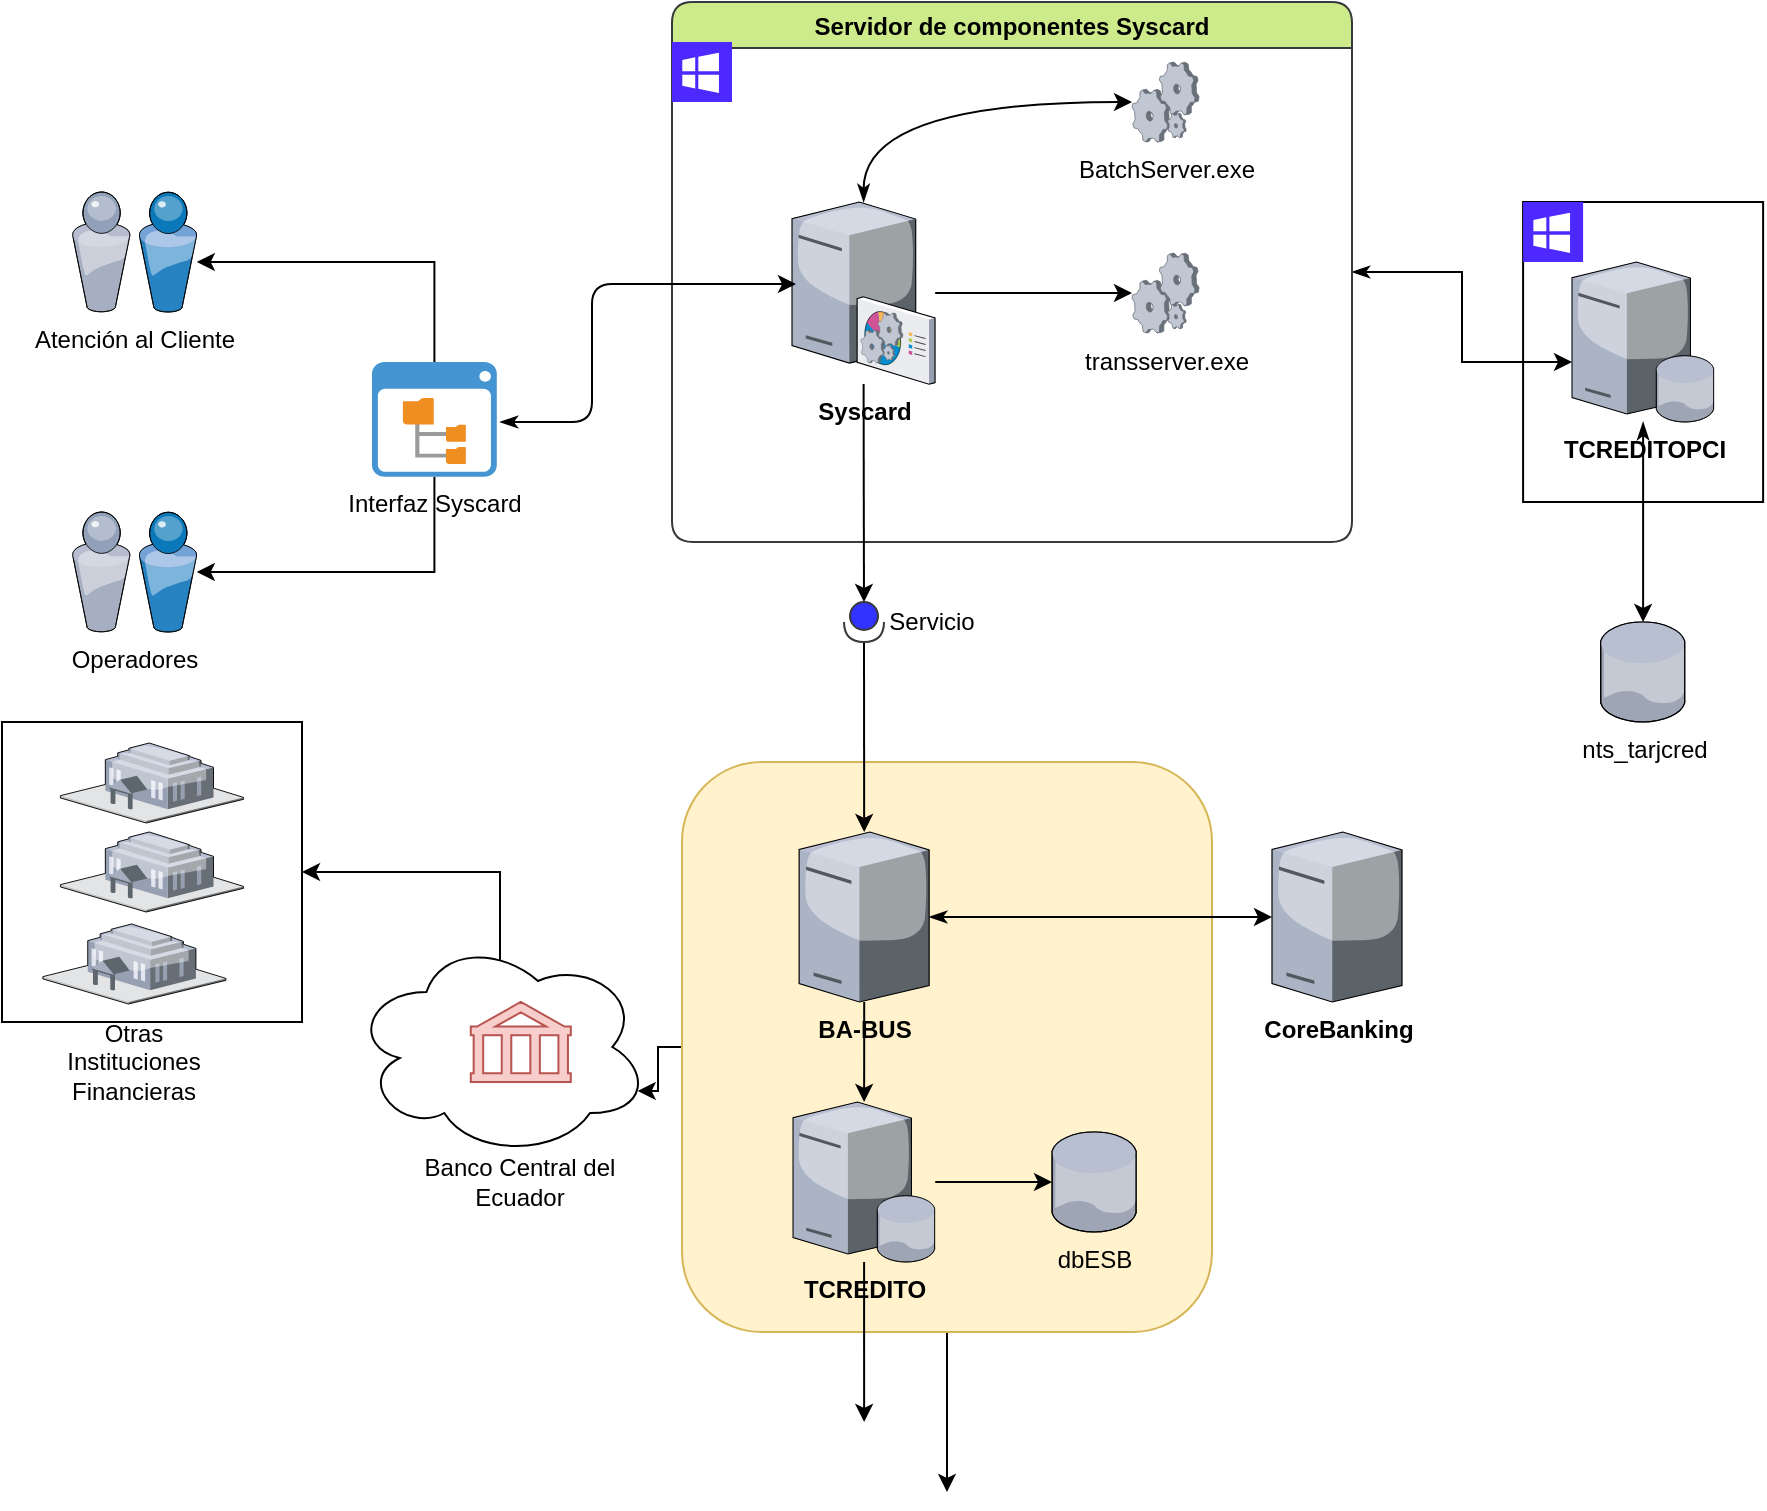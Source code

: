 <mxfile version="13.4.3" type="github" pages="5">
  <diagram name="diagraqmaGeneral_Ahorros" id="822b0af5-4adb-64df-f703-e8dfc1f81529">
    <mxGraphModel dx="868" dy="433" grid="1" gridSize="10" guides="1" tooltips="1" connect="1" arrows="1" fold="1" page="1" pageScale="1" pageWidth="1100" pageHeight="850" background="#ffffff" math="0" shadow="0">
      <root>
        <mxCell id="0" />
        <mxCell id="1" parent="0" />
        <mxCell id="4Zwn-9vj8W-YudjmupSU-18" style="edgeStyle=orthogonalEdgeStyle;rounded=0;orthogonalLoop=1;jettySize=auto;html=1;entryX=0.96;entryY=0.7;entryDx=0;entryDy=0;entryPerimeter=0;" edge="1" parent="1" source="4Zwn-9vj8W-YudjmupSU-13" target="4Zwn-9vj8W-YudjmupSU-1">
          <mxGeometry relative="1" as="geometry">
            <Array as="points">
              <mxPoint x="423" y="693" />
            </Array>
          </mxGeometry>
        </mxCell>
        <mxCell id="4Zwn-9vj8W-YudjmupSU-22" value="" style="edgeStyle=orthogonalEdgeStyle;rounded=0;orthogonalLoop=1;jettySize=auto;html=1;" edge="1" parent="1" source="4Zwn-9vj8W-YudjmupSU-13">
          <mxGeometry relative="1" as="geometry">
            <mxPoint x="567.5" y="915" as="targetPoint" />
          </mxGeometry>
        </mxCell>
        <mxCell id="4Zwn-9vj8W-YudjmupSU-13" value="" style="rounded=1;whiteSpace=wrap;html=1;fillColor=#fff2cc;strokeColor=#d6b656;" vertex="1" parent="1">
          <mxGeometry x="435" y="550" width="265" height="285" as="geometry" />
        </mxCell>
        <mxCell id="4Zwn-9vj8W-YudjmupSU-4" value="" style="whiteSpace=wrap;html=1;aspect=fixed;" vertex="1" parent="1">
          <mxGeometry x="95" y="530" width="150" height="150" as="geometry" />
        </mxCell>
        <mxCell id="4Zwn-9vj8W-YudjmupSU-7" style="edgeStyle=orthogonalEdgeStyle;rounded=0;orthogonalLoop=1;jettySize=auto;html=1;entryX=1;entryY=0.5;entryDx=0;entryDy=0;exitX=0.07;exitY=0.4;exitDx=0;exitDy=0;exitPerimeter=0;" edge="1" parent="1" source="4Zwn-9vj8W-YudjmupSU-1" target="4Zwn-9vj8W-YudjmupSU-4">
          <mxGeometry relative="1" as="geometry">
            <Array as="points">
              <mxPoint x="344" y="682" />
              <mxPoint x="344" y="605" />
            </Array>
          </mxGeometry>
        </mxCell>
        <mxCell id="4Zwn-9vj8W-YudjmupSU-1" value="" style="ellipse;shape=cloud;whiteSpace=wrap;html=1;" vertex="1" parent="1">
          <mxGeometry x="270" y="637.5" width="148.8" height="110" as="geometry" />
        </mxCell>
        <mxCell id="r9bPH-oAhu9I5OndgDbb-49" value="" style="rounded=0;whiteSpace=wrap;html=1;shadow=0;glass=0;comic=0;" parent="1" vertex="1">
          <mxGeometry x="855.55" y="270" width="120" height="150" as="geometry" />
        </mxCell>
        <mxCell id="s4Td4Mh8RDFdJ8xVl4KL-1" value="Atención al Cliente" style="verticalLabelPosition=bottom;aspect=fixed;html=1;verticalAlign=top;strokeColor=none;align=center;outlineConnect=0;shape=mxgraph.citrix.users;" parent="1" vertex="1">
          <mxGeometry x="130" y="265" width="62.4" height="60" as="geometry" />
        </mxCell>
        <mxCell id="s4Td4Mh8RDFdJ8xVl4KL-15" style="edgeStyle=orthogonalEdgeStyle;rounded=0;orthogonalLoop=1;jettySize=auto;html=1;entryX=0;entryY=0.625;entryDx=0;entryDy=0;entryPerimeter=0;startArrow=classicThin;startFill=1;" parent="1" source="s4Td4Mh8RDFdJ8xVl4KL-3" target="s4Td4Mh8RDFdJ8xVl4KL-14" edge="1">
          <mxGeometry relative="1" as="geometry" />
        </mxCell>
        <mxCell id="s4Td4Mh8RDFdJ8xVl4KL-3" value="Servidor de componentes Syscard" style="swimlane;fillColor=#cdeb8b;shadow=0;comic=0;glass=0;rounded=1;strokeColor=#36393d;" parent="1" vertex="1">
          <mxGeometry x="430" y="170" width="340" height="270" as="geometry">
            <mxRectangle x="370" y="260" width="180" height="23" as="alternateBounds" />
          </mxGeometry>
        </mxCell>
        <mxCell id="s4Td4Mh8RDFdJ8xVl4KL-20" style="edgeStyle=orthogonalEdgeStyle;rounded=1;orthogonalLoop=1;jettySize=auto;html=1;startArrow=classicThin;startFill=1;curved=1;" parent="s4Td4Mh8RDFdJ8xVl4KL-3" source="s4Td4Mh8RDFdJ8xVl4KL-4" target="s4Td4Mh8RDFdJ8xVl4KL-18" edge="1">
          <mxGeometry relative="1" as="geometry">
            <Array as="points">
              <mxPoint x="96" y="50" />
            </Array>
          </mxGeometry>
        </mxCell>
        <mxCell id="r9bPH-oAhu9I5OndgDbb-28" style="edgeStyle=orthogonalEdgeStyle;rounded=0;orthogonalLoop=1;jettySize=auto;html=1;" parent="s4Td4Mh8RDFdJ8xVl4KL-3" source="s4Td4Mh8RDFdJ8xVl4KL-4" target="s4Td4Mh8RDFdJ8xVl4KL-19" edge="1">
          <mxGeometry relative="1" as="geometry" />
        </mxCell>
        <mxCell id="s4Td4Mh8RDFdJ8xVl4KL-4" value="&lt;b&gt;Syscard&lt;/b&gt;" style="verticalLabelPosition=bottom;aspect=fixed;html=1;verticalAlign=top;strokeColor=none;align=center;outlineConnect=0;shape=mxgraph.citrix.command_center;" parent="s4Td4Mh8RDFdJ8xVl4KL-3" vertex="1">
          <mxGeometry x="60" y="100" width="71.57" height="91" as="geometry" />
        </mxCell>
        <mxCell id="s4Td4Mh8RDFdJ8xVl4KL-18" value="BatchServer.exe" style="verticalLabelPosition=bottom;aspect=fixed;html=1;verticalAlign=top;strokeColor=none;align=center;outlineConnect=0;shape=mxgraph.citrix.process;" parent="s4Td4Mh8RDFdJ8xVl4KL-3" vertex="1">
          <mxGeometry x="230" y="30" width="33.55" height="40" as="geometry" />
        </mxCell>
        <mxCell id="s4Td4Mh8RDFdJ8xVl4KL-19" value="transserver.exe" style="verticalLabelPosition=bottom;aspect=fixed;html=1;verticalAlign=top;strokeColor=none;align=center;outlineConnect=0;shape=mxgraph.citrix.process;" parent="s4Td4Mh8RDFdJ8xVl4KL-3" vertex="1">
          <mxGeometry x="230" y="125.5" width="33.55" height="40" as="geometry" />
        </mxCell>
        <mxCell id="r9bPH-oAhu9I5OndgDbb-47" value="" style="shadow=0;dashed=0;html=1;strokeColor=none;fillColor=#4D29FF;labelPosition=center;verticalLabelPosition=bottom;verticalAlign=top;align=center;outlineConnect=0;shape=mxgraph.veeam.ms_windows;rounded=1;glass=0;comic=0;" parent="s4Td4Mh8RDFdJ8xVl4KL-3" vertex="1">
          <mxGeometry y="20" width="30" height="30" as="geometry" />
        </mxCell>
        <mxCell id="s4Td4Mh8RDFdJ8xVl4KL-33" style="edgeStyle=orthogonalEdgeStyle;rounded=1;orthogonalLoop=1;jettySize=auto;html=1;startArrow=classicThin;startFill=1;" parent="1" source="s4Td4Mh8RDFdJ8xVl4KL-14" target="s4Td4Mh8RDFdJ8xVl4KL-32" edge="1">
          <mxGeometry relative="1" as="geometry" />
        </mxCell>
        <mxCell id="s4Td4Mh8RDFdJ8xVl4KL-14" value="&lt;b&gt;TCREDITOPCI&lt;/b&gt;&lt;br&gt;" style="verticalLabelPosition=bottom;aspect=fixed;html=1;verticalAlign=top;strokeColor=none;align=center;outlineConnect=0;shape=mxgraph.citrix.database_server;" parent="1" vertex="1">
          <mxGeometry x="880" y="300" width="71.11" height="80" as="geometry" />
        </mxCell>
        <mxCell id="s4Td4Mh8RDFdJ8xVl4KL-23" style="edgeStyle=orthogonalEdgeStyle;rounded=1;orthogonalLoop=1;jettySize=auto;html=1;entryX=0.028;entryY=0.451;entryDx=0;entryDy=0;entryPerimeter=0;startArrow=classicThin;startFill=1;" parent="1" target="s4Td4Mh8RDFdJ8xVl4KL-4" edge="1">
          <mxGeometry relative="1" as="geometry">
            <mxPoint x="344" y="380" as="sourcePoint" />
            <Array as="points">
              <mxPoint x="390" y="380" />
              <mxPoint x="390" y="311" />
            </Array>
          </mxGeometry>
        </mxCell>
        <mxCell id="s4Td4Mh8RDFdJ8xVl4KL-32" value="nts_tarjcred" style="verticalLabelPosition=bottom;aspect=fixed;html=1;verticalAlign=top;strokeColor=none;align=center;outlineConnect=0;shape=mxgraph.citrix.database;fillColor=#CCE5FF;" parent="1" vertex="1">
          <mxGeometry x="894.3" y="480" width="42.5" height="50" as="geometry" />
        </mxCell>
        <mxCell id="r9bPH-oAhu9I5OndgDbb-10" value="" style="edgeStyle=orthogonalEdgeStyle;rounded=0;orthogonalLoop=1;jettySize=auto;html=1;startArrow=classicThin;startFill=1;" parent="1" source="s4Td4Mh8RDFdJ8xVl4KL-34" target="r9bPH-oAhu9I5OndgDbb-9" edge="1">
          <mxGeometry relative="1" as="geometry" />
        </mxCell>
        <mxCell id="4Zwn-9vj8W-YudjmupSU-17" style="edgeStyle=orthogonalEdgeStyle;rounded=0;orthogonalLoop=1;jettySize=auto;html=1;" edge="1" parent="1" source="s4Td4Mh8RDFdJ8xVl4KL-34" target="4Zwn-9vj8W-YudjmupSU-15">
          <mxGeometry relative="1" as="geometry" />
        </mxCell>
        <mxCell id="s4Td4Mh8RDFdJ8xVl4KL-34" value="&lt;b&gt;BA-BUS&lt;/b&gt;&lt;br&gt;" style="verticalLabelPosition=bottom;aspect=fixed;html=1;verticalAlign=top;strokeColor=none;align=center;outlineConnect=0;shape=mxgraph.citrix.license_server;fillColor=#CCE5FF;" parent="1" vertex="1">
          <mxGeometry x="493.57" y="585" width="65" height="85" as="geometry" />
        </mxCell>
        <mxCell id="r9bPH-oAhu9I5OndgDbb-9" value="&lt;b&gt;CoreBanking&lt;/b&gt;" style="verticalLabelPosition=bottom;aspect=fixed;html=1;verticalAlign=top;strokeColor=none;align=center;outlineConnect=0;shape=mxgraph.citrix.license_server;fillColor=#CCE5FF;" parent="1" vertex="1">
          <mxGeometry x="730" y="585" width="65" height="85" as="geometry" />
        </mxCell>
        <mxCell id="r9bPH-oAhu9I5OndgDbb-22" style="edgeStyle=orthogonalEdgeStyle;rounded=0;orthogonalLoop=1;jettySize=auto;html=1;" parent="1" source="r9bPH-oAhu9I5OndgDbb-14" target="s4Td4Mh8RDFdJ8xVl4KL-1" edge="1">
          <mxGeometry relative="1" as="geometry">
            <Array as="points">
              <mxPoint x="311" y="300" />
            </Array>
          </mxGeometry>
        </mxCell>
        <mxCell id="r9bPH-oAhu9I5OndgDbb-23" style="edgeStyle=orthogonalEdgeStyle;rounded=0;orthogonalLoop=1;jettySize=auto;html=1;" parent="1" source="r9bPH-oAhu9I5OndgDbb-14" target="r9bPH-oAhu9I5OndgDbb-21" edge="1">
          <mxGeometry relative="1" as="geometry">
            <Array as="points">
              <mxPoint x="311" y="455" />
            </Array>
          </mxGeometry>
        </mxCell>
        <mxCell id="r9bPH-oAhu9I5OndgDbb-14" value="Interfaz Syscard" style="shadow=0;dashed=0;html=1;strokeColor=none;fillColor=#4495D1;labelPosition=center;verticalLabelPosition=bottom;verticalAlign=top;align=center;outlineConnect=0;shape=mxgraph.veeam.2d.file_system_browser;" parent="1" vertex="1">
          <mxGeometry x="280" y="350" width="62.4" height="57.4" as="geometry" />
        </mxCell>
        <mxCell id="r9bPH-oAhu9I5OndgDbb-21" value="Operadores" style="verticalLabelPosition=bottom;aspect=fixed;html=1;verticalAlign=top;strokeColor=none;align=center;outlineConnect=0;shape=mxgraph.citrix.users;" parent="1" vertex="1">
          <mxGeometry x="130" y="425" width="62.4" height="60" as="geometry" />
        </mxCell>
        <mxCell id="r9bPH-oAhu9I5OndgDbb-43" style="edgeStyle=orthogonalEdgeStyle;curved=1;rounded=0;orthogonalLoop=1;jettySize=auto;html=1;" parent="1" source="r9bPH-oAhu9I5OndgDbb-39" target="s4Td4Mh8RDFdJ8xVl4KL-34" edge="1">
          <mxGeometry relative="1" as="geometry" />
        </mxCell>
        <mxCell id="r9bPH-oAhu9I5OndgDbb-39" value="" style="shape=providedRequiredInterface;html=1;verticalLabelPosition=bottom;rounded=1;shadow=0;glass=0;comic=0;rotation=90;fillColor=#3333FF;strokeColor=#36393d;" parent="1" vertex="1">
          <mxGeometry x="516" y="470" width="20" height="20" as="geometry" />
        </mxCell>
        <mxCell id="r9bPH-oAhu9I5OndgDbb-42" style="edgeStyle=orthogonalEdgeStyle;curved=1;rounded=0;orthogonalLoop=1;jettySize=auto;html=1;entryX=0;entryY=0.5;entryDx=0;entryDy=0;entryPerimeter=0;" parent="1" source="s4Td4Mh8RDFdJ8xVl4KL-4" target="r9bPH-oAhu9I5OndgDbb-39" edge="1">
          <mxGeometry relative="1" as="geometry" />
        </mxCell>
        <mxCell id="r9bPH-oAhu9I5OndgDbb-44" value="Servicio" style="text;html=1;strokeColor=none;fillColor=none;align=center;verticalAlign=middle;whiteSpace=wrap;rounded=0;shadow=0;glass=0;comic=0;" parent="1" vertex="1">
          <mxGeometry x="540" y="470" width="40" height="20" as="geometry" />
        </mxCell>
        <mxCell id="r9bPH-oAhu9I5OndgDbb-50" value="" style="shadow=0;dashed=0;html=1;strokeColor=none;fillColor=#4D29FF;labelPosition=center;verticalLabelPosition=bottom;verticalAlign=top;align=center;outlineConnect=0;shape=mxgraph.veeam.ms_windows;rounded=1;glass=0;comic=0;" parent="1" vertex="1">
          <mxGeometry x="855.55" y="270" width="30" height="30" as="geometry" />
        </mxCell>
        <mxCell id="4Zwn-9vj8W-YudjmupSU-2" value="" style="shape=mxgraph.signs.travel.bank;html=1;fillColor=#f8cecc;strokeColor=#b85450;verticalLabelPosition=bottom;verticalAlign=top;align=center;" vertex="1" parent="1">
          <mxGeometry x="329.4" y="670" width="50" height="40" as="geometry" />
        </mxCell>
        <mxCell id="4Zwn-9vj8W-YudjmupSU-3" value="" style="verticalLabelPosition=bottom;aspect=fixed;html=1;verticalAlign=top;strokeColor=none;align=center;outlineConnect=0;shape=mxgraph.citrix.government;" vertex="1" parent="1">
          <mxGeometry x="124.23" y="540.5" width="91.54" height="40" as="geometry" />
        </mxCell>
        <mxCell id="4Zwn-9vj8W-YudjmupSU-5" value="" style="verticalLabelPosition=bottom;aspect=fixed;html=1;verticalAlign=top;strokeColor=none;align=center;outlineConnect=0;shape=mxgraph.citrix.government;" vertex="1" parent="1">
          <mxGeometry x="124.23" y="585" width="91.54" height="40" as="geometry" />
        </mxCell>
        <mxCell id="4Zwn-9vj8W-YudjmupSU-6" value="" style="verticalLabelPosition=bottom;aspect=fixed;html=1;verticalAlign=top;strokeColor=none;align=center;outlineConnect=0;shape=mxgraph.citrix.government;" vertex="1" parent="1">
          <mxGeometry x="115.43" y="631" width="91.54" height="40" as="geometry" />
        </mxCell>
        <mxCell id="4Zwn-9vj8W-YudjmupSU-11" value="Otras Instituciones Financieras" style="text;html=1;strokeColor=none;fillColor=none;align=center;verticalAlign=middle;whiteSpace=wrap;rounded=0;" vertex="1" parent="1">
          <mxGeometry x="111.2" y="690" width="100" height="20" as="geometry" />
        </mxCell>
        <mxCell id="4Zwn-9vj8W-YudjmupSU-12" value="Banco Central del Ecuador" style="text;html=1;strokeColor=none;fillColor=none;align=center;verticalAlign=middle;whiteSpace=wrap;rounded=0;" vertex="1" parent="1">
          <mxGeometry x="304.4" y="750" width="100" height="20" as="geometry" />
        </mxCell>
        <mxCell id="4Zwn-9vj8W-YudjmupSU-14" value="dbESB" style="verticalLabelPosition=bottom;aspect=fixed;html=1;verticalAlign=top;strokeColor=none;align=center;outlineConnect=0;shape=mxgraph.citrix.database;fillColor=#CCE5FF;" vertex="1" parent="1">
          <mxGeometry x="620" y="735" width="42.5" height="50" as="geometry" />
        </mxCell>
        <mxCell id="4Zwn-9vj8W-YudjmupSU-16" style="edgeStyle=orthogonalEdgeStyle;rounded=0;orthogonalLoop=1;jettySize=auto;html=1;" edge="1" parent="1" source="4Zwn-9vj8W-YudjmupSU-15" target="4Zwn-9vj8W-YudjmupSU-14">
          <mxGeometry relative="1" as="geometry" />
        </mxCell>
        <mxCell id="4Zwn-9vj8W-YudjmupSU-20" value="" style="edgeStyle=orthogonalEdgeStyle;rounded=0;orthogonalLoop=1;jettySize=auto;html=1;" edge="1" parent="1" source="4Zwn-9vj8W-YudjmupSU-15">
          <mxGeometry relative="1" as="geometry">
            <mxPoint x="526.065" y="880" as="targetPoint" />
          </mxGeometry>
        </mxCell>
        <mxCell id="4Zwn-9vj8W-YudjmupSU-15" value="&lt;b&gt;TCREDITO&lt;/b&gt;" style="verticalLabelPosition=bottom;aspect=fixed;html=1;verticalAlign=top;strokeColor=none;align=center;outlineConnect=0;shape=mxgraph.citrix.database_server;" vertex="1" parent="1">
          <mxGeometry x="490.51" y="720" width="71.11" height="80" as="geometry" />
        </mxCell>
      </root>
    </mxGraphModel>
  </diagram>
  <diagram id="g9L_WdL4enBlcv-kKfXP" name="diagramaEspecifico">
    <mxGraphModel dx="868" dy="1602" grid="1" gridSize="10" guides="1" tooltips="1" connect="1" arrows="1" fold="1" page="1" pageScale="1" pageWidth="827" pageHeight="1169" math="0" shadow="0">
      <root>
        <mxCell id="TTJFUgVjda8H5F1yxA_P-0" />
        <mxCell id="TTJFUgVjda8H5F1yxA_P-1" parent="TTJFUgVjda8H5F1yxA_P-0" />
        <mxCell id="TTJFUgVjda8H5F1yxA_P-7" style="edgeStyle=orthogonalEdgeStyle;rounded=1;orthogonalLoop=1;jettySize=auto;html=1;startArrow=classicThin;startFill=1;fontSize=14;" parent="TTJFUgVjda8H5F1yxA_P-1" source="TTJFUgVjda8H5F1yxA_P-2" target="TTJFUgVjda8H5F1yxA_P-6" edge="1">
          <mxGeometry relative="1" as="geometry" />
        </mxCell>
        <mxCell id="TTJFUgVjda8H5F1yxA_P-2" value="Operador" style="verticalLabelPosition=bottom;aspect=fixed;html=1;verticalAlign=top;strokeColor=none;align=center;outlineConnect=0;shape=mxgraph.citrix.users;fillColor=#00AAFF;fontSize=14;" parent="TTJFUgVjda8H5F1yxA_P-1" vertex="1">
          <mxGeometry x="48" y="310" width="64.5" height="55" as="geometry" />
        </mxCell>
        <mxCell id="TTJFUgVjda8H5F1yxA_P-34" style="edgeStyle=orthogonalEdgeStyle;rounded=1;orthogonalLoop=1;jettySize=auto;html=1;startArrow=none;startFill=0;fontSize=14;" parent="TTJFUgVjda8H5F1yxA_P-1" source="TTJFUgVjda8H5F1yxA_P-3" target="TTJFUgVjda8H5F1yxA_P-30" edge="1">
          <mxGeometry relative="1" as="geometry">
            <Array as="points" />
          </mxGeometry>
        </mxCell>
        <mxCell id="TTJFUgVjda8H5F1yxA_P-3" value="&lt;b&gt;Interfaz Syscard&lt;/b&gt;" style="verticalLabelPosition=bottom;aspect=fixed;html=1;verticalAlign=top;strokeColor=none;align=center;outlineConnect=0;shape=mxgraph.citrix.desktop;fillColor=#00AAFF;fontSize=14;" parent="TTJFUgVjda8H5F1yxA_P-1" vertex="1">
          <mxGeometry x="180" y="-188.25" width="64.93" height="71.5" as="geometry" />
        </mxCell>
        <mxCell id="TTJFUgVjda8H5F1yxA_P-33" style="edgeStyle=orthogonalEdgeStyle;rounded=1;orthogonalLoop=1;jettySize=auto;html=1;startArrow=none;startFill=0;fontSize=14;" parent="TTJFUgVjda8H5F1yxA_P-1" source="TTJFUgVjda8H5F1yxA_P-5" target="TTJFUgVjda8H5F1yxA_P-3" edge="1">
          <mxGeometry relative="1" as="geometry" />
        </mxCell>
        <mxCell id="TTJFUgVjda8H5F1yxA_P-5" value="" style="verticalLabelPosition=bottom;aspect=fixed;html=1;verticalAlign=top;strokeColor=none;align=center;outlineConnect=0;shape=mxgraph.citrix.users;fillColor=#00AAFF;fontSize=14;" parent="TTJFUgVjda8H5F1yxA_P-1" vertex="1">
          <mxGeometry x="20" y="-180" width="64.5" height="55" as="geometry" />
        </mxCell>
        <mxCell id="TTJFUgVjda8H5F1yxA_P-9" style="edgeStyle=orthogonalEdgeStyle;rounded=1;orthogonalLoop=1;jettySize=auto;html=1;startArrow=classicThin;startFill=1;fontSize=14;" parent="TTJFUgVjda8H5F1yxA_P-1" source="TTJFUgVjda8H5F1yxA_P-6" target="TTJFUgVjda8H5F1yxA_P-8" edge="1">
          <mxGeometry relative="1" as="geometry" />
        </mxCell>
        <mxCell id="TTJFUgVjda8H5F1yxA_P-6" value="&lt;b&gt;Interfaz Syscard&lt;/b&gt;" style="verticalLabelPosition=bottom;aspect=fixed;html=1;verticalAlign=top;strokeColor=none;align=center;outlineConnect=0;shape=mxgraph.citrix.desktop;fillColor=#00AAFF;fontSize=14;" parent="TTJFUgVjda8H5F1yxA_P-1" vertex="1">
          <mxGeometry x="190" y="301.75" width="64.93" height="71.5" as="geometry" />
        </mxCell>
        <mxCell id="TTJFUgVjda8H5F1yxA_P-11" style="edgeStyle=orthogonalEdgeStyle;rounded=1;orthogonalLoop=1;jettySize=auto;html=1;startArrow=none;startFill=0;fontSize=14;" parent="TTJFUgVjda8H5F1yxA_P-1" source="TTJFUgVjda8H5F1yxA_P-8" target="TTJFUgVjda8H5F1yxA_P-10" edge="1">
          <mxGeometry relative="1" as="geometry" />
        </mxCell>
        <mxCell id="TTJFUgVjda8H5F1yxA_P-8" value="&lt;b&gt;Servidor de Componentes&lt;/b&gt;&lt;br&gt;Syscards 10.16.0.21" style="verticalLabelPosition=bottom;aspect=fixed;html=1;verticalAlign=top;strokeColor=none;align=center;outlineConnect=0;shape=mxgraph.citrix.command_center;fillColor=#00AAFF;fontSize=14;" parent="TTJFUgVjda8H5F1yxA_P-1" vertex="1">
          <mxGeometry x="350" y="290" width="75.5" height="96" as="geometry" />
        </mxCell>
        <mxCell id="TTJFUgVjda8H5F1yxA_P-13" value="" style="edgeStyle=orthogonalEdgeStyle;rounded=1;orthogonalLoop=1;jettySize=auto;html=1;startArrow=none;startFill=0;fontSize=14;" parent="TTJFUgVjda8H5F1yxA_P-1" source="TTJFUgVjda8H5F1yxA_P-10" target="TTJFUgVjda8H5F1yxA_P-12" edge="1">
          <mxGeometry relative="1" as="geometry">
            <Array as="points">
              <mxPoint x="556" y="390" />
            </Array>
          </mxGeometry>
        </mxCell>
        <mxCell id="TTJFUgVjda8H5F1yxA_P-10" value="&lt;b&gt;BatchServer.exe&lt;/b&gt;" style="verticalLabelPosition=bottom;aspect=fixed;html=1;verticalAlign=top;strokeColor=none;align=center;outlineConnect=0;shape=mxgraph.citrix.process;fillColor=#00AAFF;fontSize=14;" parent="TTJFUgVjda8H5F1yxA_P-1" vertex="1">
          <mxGeometry x="530" y="260" width="52" height="62" as="geometry" />
        </mxCell>
        <mxCell id="TTJFUgVjda8H5F1yxA_P-19" style="edgeStyle=orthogonalEdgeStyle;rounded=1;orthogonalLoop=1;jettySize=auto;html=1;startArrow=none;startFill=0;fontSize=14;curved=1;" parent="TTJFUgVjda8H5F1yxA_P-1" source="TTJFUgVjda8H5F1yxA_P-12" target="TTJFUgVjda8H5F1yxA_P-17" edge="1">
          <mxGeometry relative="1" as="geometry">
            <Array as="points">
              <mxPoint x="650" y="441" />
              <mxPoint x="650" y="350" />
            </Array>
          </mxGeometry>
        </mxCell>
        <mxCell id="TTJFUgVjda8H5F1yxA_P-12" value="&lt;b&gt;cmdExecSP.exe&lt;/b&gt;" style="verticalLabelPosition=bottom;aspect=fixed;html=1;verticalAlign=top;strokeColor=none;align=center;outlineConnect=0;shape=mxgraph.citrix.process;fillColor=#00AAFF;fontSize=14;" parent="TTJFUgVjda8H5F1yxA_P-1" vertex="1">
          <mxGeometry x="530" y="410" width="52" height="62" as="geometry" />
        </mxCell>
        <mxCell id="TTJFUgVjda8H5F1yxA_P-16" value="Servidor de Base de Datos " style="swimlane;fillColor=#00AAFF;fontSize=13;" parent="TTJFUgVjda8H5F1yxA_P-1" vertex="1">
          <mxGeometry x="680" y="280" width="280" height="210" as="geometry" />
        </mxCell>
        <mxCell id="TTJFUgVjda8H5F1yxA_P-21" style="edgeStyle=orthogonalEdgeStyle;rounded=1;orthogonalLoop=1;jettySize=auto;html=1;startArrow=none;startFill=0;fontSize=14;" parent="TTJFUgVjda8H5F1yxA_P-16" source="TTJFUgVjda8H5F1yxA_P-17" target="TTJFUgVjda8H5F1yxA_P-20" edge="1">
          <mxGeometry relative="1" as="geometry">
            <Array as="points">
              <mxPoint x="221" y="70" />
            </Array>
          </mxGeometry>
        </mxCell>
        <mxCell id="TTJFUgVjda8H5F1yxA_P-17" value="&lt;font style=&quot;font-size: 12px&quot;&gt;&lt;b&gt;TCREDITOPCI&lt;/b&gt;&lt;br&gt;IP: 10.16.0.106&lt;br&gt;Port: 5554&lt;br&gt;&lt;/font&gt;" style="verticalLabelPosition=bottom;aspect=fixed;html=1;verticalAlign=top;strokeColor=none;align=center;outlineConnect=0;shape=mxgraph.citrix.database_server;fillColor=#00AAFF;fontSize=14;" parent="TTJFUgVjda8H5F1yxA_P-16" vertex="1">
          <mxGeometry x="100" y="30" width="53.33" height="60" as="geometry" />
        </mxCell>
        <mxCell id="TTJFUgVjda8H5F1yxA_P-20" value="&lt;b&gt;&lt;font style=&quot;font-size: 12px&quot;&gt;nts_tarjcred&lt;/font&gt;&lt;/b&gt;" style="verticalLabelPosition=bottom;aspect=fixed;html=1;verticalAlign=top;strokeColor=none;align=center;outlineConnect=0;shape=mxgraph.citrix.database;fillColor=#00AAFF;fontSize=14;" parent="TTJFUgVjda8H5F1yxA_P-16" vertex="1">
          <mxGeometry x="200" y="110" width="42.5" height="50" as="geometry" />
        </mxCell>
        <mxCell id="TTJFUgVjda8H5F1yxA_P-29" value="Servidor de Componentes" style="swimlane;fillColor=#647687;fontSize=13;strokeColor=#314354;fontColor=#ffffff;" parent="TTJFUgVjda8H5F1yxA_P-1" vertex="1">
          <mxGeometry x="330" y="-240" width="330" height="230" as="geometry" />
        </mxCell>
        <mxCell id="TTJFUgVjda8H5F1yxA_P-30" value="&lt;b&gt;Syscards&lt;/b&gt;&lt;br&gt;&amp;nbsp;IP: 10.16.0.21" style="verticalLabelPosition=bottom;aspect=fixed;html=1;verticalAlign=top;strokeColor=none;align=center;outlineConnect=0;shape=mxgraph.citrix.command_center;fillColor=#00AAFF;fontSize=14;" parent="TTJFUgVjda8H5F1yxA_P-29" vertex="1">
          <mxGeometry x="130" y="100" width="55.05" height="70" as="geometry" />
        </mxCell>
        <mxCell id="TTJFUgVjda8H5F1yxA_P-43" value="" style="verticalLabelPosition=bottom;aspect=fixed;html=1;verticalAlign=top;strokeColor=none;align=center;outlineConnect=0;shape=mxgraph.citrix.process;fillColor=#00AAFF;fontSize=13;" parent="TTJFUgVjda8H5F1yxA_P-29" vertex="1">
          <mxGeometry x="270" y="80" width="33.55" height="40" as="geometry" />
        </mxCell>
        <mxCell id="TTJFUgVjda8H5F1yxA_P-35" value="Servidor de Base de Datos " style="swimlane;fillColor=#a0522d;fontSize=13;strokeColor=#6D1F00;fontColor=#ffffff;" parent="TTJFUgVjda8H5F1yxA_P-1" vertex="1">
          <mxGeometry x="330" y="20" width="340" height="220" as="geometry" />
        </mxCell>
        <mxCell id="TTJFUgVjda8H5F1yxA_P-36" style="edgeStyle=orthogonalEdgeStyle;rounded=1;orthogonalLoop=1;jettySize=auto;html=1;startArrow=none;startFill=0;fontSize=14;" parent="TTJFUgVjda8H5F1yxA_P-35" source="TTJFUgVjda8H5F1yxA_P-37" target="TTJFUgVjda8H5F1yxA_P-38" edge="1">
          <mxGeometry relative="1" as="geometry" />
        </mxCell>
        <mxCell id="TTJFUgVjda8H5F1yxA_P-37" value="&lt;font style=&quot;font-size: 12px&quot;&gt;&lt;b&gt;TCREDITOPCI&lt;/b&gt;&lt;br&gt;IP: 10.16.0.106&lt;br&gt;Port: 5554&lt;br&gt;&lt;/font&gt;" style="verticalLabelPosition=bottom;aspect=fixed;html=1;verticalAlign=top;strokeColor=none;align=center;outlineConnect=0;shape=mxgraph.citrix.database_server;fillColor=#00AAFF;fontSize=14;" parent="TTJFUgVjda8H5F1yxA_P-35" vertex="1">
          <mxGeometry x="130" y="40" width="53.33" height="60" as="geometry" />
        </mxCell>
        <mxCell id="TTJFUgVjda8H5F1yxA_P-38" value="&lt;b&gt;&lt;font style=&quot;font-size: 12px&quot;&gt;nts_tarjcred&lt;/font&gt;&lt;/b&gt;" style="verticalLabelPosition=bottom;aspect=fixed;html=1;verticalAlign=top;strokeColor=none;align=center;outlineConnect=0;shape=mxgraph.citrix.database;fillColor=#00AAFF;fontSize=14;" parent="TTJFUgVjda8H5F1yxA_P-35" vertex="1">
          <mxGeometry x="30" y="140" width="42.5" height="50" as="geometry" />
        </mxCell>
        <mxCell id="vKQRPkdC_b0ZVz2tM-px-24" style="edgeStyle=orthogonalEdgeStyle;rounded=1;orthogonalLoop=1;jettySize=auto;html=1;startArrow=none;startFill=0;fontSize=13;" parent="TTJFUgVjda8H5F1yxA_P-1" source="vKQRPkdC_b0ZVz2tM-px-0" target="vKQRPkdC_b0ZVz2tM-px-23" edge="1">
          <mxGeometry relative="1" as="geometry" />
        </mxCell>
        <mxCell id="vKQRPkdC_b0ZVz2tM-px-0" value="&lt;font style=&quot;font-size: 12px&quot;&gt;&lt;b&gt;BA-BUS&lt;/b&gt;&lt;br&gt;IP: 10.16.0.47&lt;/font&gt;" style="verticalLabelPosition=bottom;aspect=fixed;html=1;verticalAlign=top;strokeColor=none;align=center;outlineConnect=0;shape=mxgraph.citrix.xenapp_services;fillColor=#00AAFF;fontSize=13;" parent="TTJFUgVjda8H5F1yxA_P-1" vertex="1">
          <mxGeometry x="900" y="-220" width="67.56" height="80" as="geometry" />
        </mxCell>
        <mxCell id="vKQRPkdC_b0ZVz2tM-px-17" value="" style="rounded=0;orthogonalLoop=1;jettySize=auto;html=1;endArrow=none;endFill=0;fontSize=13;" parent="TTJFUgVjda8H5F1yxA_P-1" target="vKQRPkdC_b0ZVz2tM-px-19" edge="1">
          <mxGeometry relative="1" as="geometry">
            <mxPoint x="728" y="-175" as="sourcePoint" />
          </mxGeometry>
        </mxCell>
        <mxCell id="vKQRPkdC_b0ZVz2tM-px-18" value="" style="rounded=0;orthogonalLoop=1;jettySize=auto;html=1;endArrow=halfCircle;endFill=0;entryX=0.5;entryY=0.5;entryDx=0;entryDy=0;endSize=6;strokeWidth=1;fontSize=13;" parent="TTJFUgVjda8H5F1yxA_P-1" target="vKQRPkdC_b0ZVz2tM-px-19" edge="1">
          <mxGeometry relative="1" as="geometry">
            <mxPoint x="768" y="-175" as="sourcePoint" />
          </mxGeometry>
        </mxCell>
        <mxCell id="vKQRPkdC_b0ZVz2tM-px-20" style="edgeStyle=orthogonalEdgeStyle;rounded=1;orthogonalLoop=1;jettySize=auto;html=1;entryX=0;entryY=0.563;entryDx=0;entryDy=0;entryPerimeter=0;startArrow=none;startFill=0;fontSize=13;" parent="TTJFUgVjda8H5F1yxA_P-1" source="vKQRPkdC_b0ZVz2tM-px-19" target="vKQRPkdC_b0ZVz2tM-px-0" edge="1">
          <mxGeometry relative="1" as="geometry" />
        </mxCell>
        <mxCell id="vKQRPkdC_b0ZVz2tM-px-19" value="" style="ellipse;whiteSpace=wrap;html=1;fontFamily=Helvetica;fontSize=12;fontColor=#000000;align=center;strokeColor=#000000;fillColor=#ffffff;points=[];aspect=fixed;resizable=0;" parent="TTJFUgVjda8H5F1yxA_P-1" vertex="1">
          <mxGeometry x="743" y="-180" width="10" height="10" as="geometry" />
        </mxCell>
        <mxCell id="vKQRPkdC_b0ZVz2tM-px-21" style="edgeStyle=orthogonalEdgeStyle;rounded=1;orthogonalLoop=1;jettySize=auto;html=1;entryX=0.2;entryY=0.5;entryDx=0;entryDy=0;entryPerimeter=0;startArrow=none;startFill=0;fontSize=13;" parent="TTJFUgVjda8H5F1yxA_P-1" source="TTJFUgVjda8H5F1yxA_P-30" target="vKQRPkdC_b0ZVz2tM-px-19" edge="1">
          <mxGeometry relative="1" as="geometry">
            <Array as="points">
              <mxPoint x="488" y="-175" />
            </Array>
          </mxGeometry>
        </mxCell>
        <mxCell id="vKQRPkdC_b0ZVz2tM-px-22" style="edgeStyle=orthogonalEdgeStyle;rounded=1;orthogonalLoop=1;jettySize=auto;html=1;startArrow=none;startFill=0;fontSize=13;" parent="TTJFUgVjda8H5F1yxA_P-1" source="TTJFUgVjda8H5F1yxA_P-30" target="TTJFUgVjda8H5F1yxA_P-37" edge="1">
          <mxGeometry relative="1" as="geometry" />
        </mxCell>
        <mxCell id="vKQRPkdC_b0ZVz2tM-px-23" value="&lt;b&gt;Servidor Z&lt;/b&gt;&lt;br&gt;IP: 10.1.1.7" style="verticalLabelPosition=bottom;aspect=fixed;html=1;verticalAlign=top;strokeColor=none;align=center;outlineConnect=0;shape=mxgraph.citrix.command_center;fillColor=#00AAFF;fontSize=13;" parent="TTJFUgVjda8H5F1yxA_P-1" vertex="1">
          <mxGeometry x="896.03" y="-20" width="75.5" height="96" as="geometry" />
        </mxCell>
        <mxCell id="vKQRPkdC_b0ZVz2tM-px-31" value="Web Service Procesar" style="text;html=1;strokeColor=none;fillColor=none;align=center;verticalAlign=middle;whiteSpace=wrap;rounded=0;fontSize=13;" parent="TTJFUgVjda8H5F1yxA_P-1" vertex="1">
          <mxGeometry x="688" y="-162.5" width="120" height="20" as="geometry" />
        </mxCell>
        <mxCell id="0hwE6oVcHs1FL7hhpMqN-2" value="" style="group" parent="TTJFUgVjda8H5F1yxA_P-1" vertex="1" connectable="0">
          <mxGeometry x="84.5" y="10" width="145.5" height="140" as="geometry" />
        </mxCell>
        <mxCell id="0hwE6oVcHs1FL7hhpMqN-0" value="" style="whiteSpace=wrap;html=1;aspect=fixed;rounded=0;shadow=0;glass=0;comic=0;" parent="0hwE6oVcHs1FL7hhpMqN-2" vertex="1">
          <mxGeometry x="5.883" width="122.911" height="122.911" as="geometry" />
        </mxCell>
        <mxCell id="0hwE6oVcHs1FL7hhpMqN-1" value="" style="rounded=0;whiteSpace=wrap;html=1;shadow=0;glass=0;comic=0;fillColor=#BACDFF;strokeColor=#36393d;" parent="0hwE6oVcHs1FL7hhpMqN-2" vertex="1">
          <mxGeometry x="6" y="3.29" width="124" height="29.65" as="geometry" />
        </mxCell>
      </root>
    </mxGraphModel>
  </diagram>
  <diagram id="0S3ej4lVZhK3MT60w0mu" name="diagramaSecuencia">
    <mxGraphModel dx="868" dy="482" grid="1" gridSize="10" guides="1" tooltips="1" connect="1" arrows="1" fold="1" page="1" pageScale="1" pageWidth="827" pageHeight="1169" math="0" shadow="0">
      <root>
        <mxCell id="eI0KdaBDFSUmEPXoAsrA-0" />
        <mxCell id="eI0KdaBDFSUmEPXoAsrA-1" parent="eI0KdaBDFSUmEPXoAsrA-0" />
        <mxCell id="eI0KdaBDFSUmEPXoAsrA-17" value="" style="swimlane;fontSize=13;" parent="eI0KdaBDFSUmEPXoAsrA-1" vertex="1">
          <mxGeometry y="10" width="170" as="geometry" />
        </mxCell>
        <mxCell id="eI0KdaBDFSUmEPXoAsrA-5" value="&lt;b&gt;VMADSEGO1&lt;/b&gt;" style="shape=umlLifeline;participant=umlEntity;perimeter=lifelinePerimeter;whiteSpace=wrap;html=1;container=1;collapsible=0;recursiveResize=0;verticalAlign=top;spacingTop=36;labelBackgroundColor=#ffffff;outlineConnect=0;fillColor=#00AAFF;fontSize=13;" parent="eI0KdaBDFSUmEPXoAsrA-17" vertex="1">
          <mxGeometry x="440" y="40" width="40" height="310" as="geometry" />
        </mxCell>
        <mxCell id="eI0KdaBDFSUmEPXoAsrA-14" value="" style="html=1;points=[];perimeter=orthogonalPerimeter;fillColor=#00AAFF;fontSize=13;" parent="eI0KdaBDFSUmEPXoAsrA-5" vertex="1">
          <mxGeometry x="15" y="120" width="10" height="80" as="geometry" />
        </mxCell>
        <mxCell id="eI0KdaBDFSUmEPXoAsrA-11" value="&lt;b&gt;Browser Intranet&lt;/b&gt;" style="shape=umlLifeline;participant=umlEntity;perimeter=lifelinePerimeter;whiteSpace=wrap;html=1;container=1;collapsible=0;recursiveResize=0;verticalAlign=top;spacingTop=36;labelBackgroundColor=#ffffff;outlineConnect=0;fillColor=#00AAFF;fontSize=13;" parent="eI0KdaBDFSUmEPXoAsrA-17" vertex="1">
          <mxGeometry x="200" y="40" width="40" height="310" as="geometry" />
        </mxCell>
        <mxCell id="eI0KdaBDFSUmEPXoAsrA-12" value="" style="html=1;points=[];perimeter=orthogonalPerimeter;fillColor=#00AAFF;fontSize=13;" parent="eI0KdaBDFSUmEPXoAsrA-11" vertex="1">
          <mxGeometry x="10" y="90" width="10" height="80" as="geometry" />
        </mxCell>
        <mxCell id="eI0KdaBDFSUmEPXoAsrA-15" value="1: accesoWebBancoAustro:Reporte.xls" style="html=1;verticalAlign=bottom;startArrow=oval;endArrow=block;startSize=8;fontSize=13;" parent="eI0KdaBDFSUmEPXoAsrA-17" source="eI0KdaBDFSUmEPXoAsrA-12" target="eI0KdaBDFSUmEPXoAsrA-14" edge="1">
          <mxGeometry relative="1" as="geometry">
            <mxPoint x="280" y="135" as="sourcePoint" />
          </mxGeometry>
        </mxCell>
        <mxCell id="eI0KdaBDFSUmEPXoAsrA-20" value="2: service.webSiteReport(idReporte):Report.xls" style="html=1;verticalAlign=bottom;startArrow=oval;endArrow=block;startSize=8;fontSize=13;entryX=-0.2;entryY=0.057;entryDx=0;entryDy=0;entryPerimeter=0;" parent="eI0KdaBDFSUmEPXoAsrA-1" target="eI0KdaBDFSUmEPXoAsrA-19" edge="1">
          <mxGeometry x="0.043" y="8" relative="1" as="geometry">
            <mxPoint x="480" y="208" as="sourcePoint" />
            <mxPoint x="720" y="208" as="targetPoint" />
            <mxPoint as="offset" />
          </mxGeometry>
        </mxCell>
        <mxCell id="eI0KdaBDFSUmEPXoAsrA-24" value="3:db.dbServicioReporte(cod):registro" style="html=1;verticalAlign=bottom;startArrow=oval;endArrow=block;startSize=8;fontSize=13;entryX=0.4;entryY=0.013;entryDx=0;entryDy=0;entryPerimeter=0;exitX=1.1;exitY=0.15;exitDx=0;exitDy=0;exitPerimeter=0;" parent="eI0KdaBDFSUmEPXoAsrA-1" source="eI0KdaBDFSUmEPXoAsrA-19" target="eI0KdaBDFSUmEPXoAsrA-23" edge="1">
          <mxGeometry relative="1" as="geometry">
            <mxPoint x="730" y="220" as="sourcePoint" />
          </mxGeometry>
        </mxCell>
        <mxCell id="eI0KdaBDFSUmEPXoAsrA-28" value="4: db.sp_sepConsOrdinarioExtraordinario(fechaIni,fechaFin,,tipo):registros" style="html=1;verticalAlign=bottom;startArrow=oval;endArrow=block;startSize=8;fontSize=13;exitX=1.5;exitY=0.643;exitDx=0;exitDy=0;exitPerimeter=0;" parent="eI0KdaBDFSUmEPXoAsrA-1" source="eI0KdaBDFSUmEPXoAsrA-19" target="eI0KdaBDFSUmEPXoAsrA-27" edge="1">
          <mxGeometry relative="1" as="geometry">
            <mxPoint x="790" y="290" as="sourcePoint" />
          </mxGeometry>
        </mxCell>
        <mxCell id="eI0KdaBDFSUmEPXoAsrA-31" value="Base de Datos" style="swimlane;fillColor=#76608a;fontSize=13;startSize=23;strokeColor=#432D57;fontColor=#ffffff;" parent="eI0KdaBDFSUmEPXoAsrA-1" vertex="1">
          <mxGeometry x="910" y="20" width="410" height="120" as="geometry" />
        </mxCell>
        <mxCell id="eI0KdaBDFSUmEPXoAsrA-22" value="&lt;b&gt;TCREDITOPCI&lt;/b&gt;" style="shape=umlLifeline;participant=umlEntity;perimeter=lifelinePerimeter;whiteSpace=wrap;html=1;container=1;collapsible=0;recursiveResize=0;verticalAlign=top;spacingTop=36;labelBackgroundColor=#ffffff;outlineConnect=0;fillColor=#00AAFF;fontSize=13;" parent="eI0KdaBDFSUmEPXoAsrA-31" vertex="1">
          <mxGeometry x="340" y="40" width="40" height="310" as="geometry" />
        </mxCell>
        <mxCell id="eI0KdaBDFSUmEPXoAsrA-27" value="" style="html=1;points=[];perimeter=orthogonalPerimeter;fillColor=#00AAFF;fontSize=13;" parent="eI0KdaBDFSUmEPXoAsrA-22" vertex="1">
          <mxGeometry x="15" y="230" width="10" height="80" as="geometry" />
        </mxCell>
        <mxCell id="eI0KdaBDFSUmEPXoAsrA-6" value="&lt;b&gt;BATRANSA&lt;/b&gt;" style="shape=umlLifeline;participant=umlEntity;perimeter=lifelinePerimeter;whiteSpace=wrap;html=1;container=1;collapsible=0;recursiveResize=0;verticalAlign=top;spacingTop=36;labelBackgroundColor=#ffffff;outlineConnect=0;fillColor=#00AAFF;fontSize=13;" parent="eI0KdaBDFSUmEPXoAsrA-31" vertex="1">
          <mxGeometry x="130" y="40" width="40" height="310" as="geometry" />
        </mxCell>
        <mxCell id="eI0KdaBDFSUmEPXoAsrA-23" value="" style="html=1;points=[];perimeter=orthogonalPerimeter;fillColor=#00AAFF;fontSize=13;" parent="eI0KdaBDFSUmEPXoAsrA-6" vertex="1">
          <mxGeometry x="15" y="160" width="10" height="40" as="geometry" />
        </mxCell>
        <mxCell id="eI0KdaBDFSUmEPXoAsrA-32" value="Negocio" style="swimlane;fillColor=#a0522d;fontSize=13;startSize=23;strokeColor=#6D1F00;fontColor=#ffffff;" parent="eI0KdaBDFSUmEPXoAsrA-1" vertex="1">
          <mxGeometry x="550" y="20" width="360" height="120" as="geometry" />
        </mxCell>
        <mxCell id="eI0KdaBDFSUmEPXoAsrA-9" value="&lt;b&gt;APPSERVERV3&lt;/b&gt;" style="shape=umlLifeline;participant=umlEntity;perimeter=lifelinePerimeter;whiteSpace=wrap;html=1;container=1;collapsible=0;recursiveResize=0;verticalAlign=top;spacingTop=36;labelBackgroundColor=#ffffff;outlineConnect=0;fillColor=#00AAFF;fontSize=13;" parent="eI0KdaBDFSUmEPXoAsrA-32" vertex="1">
          <mxGeometry x="190" y="40" width="40" height="310" as="geometry" />
        </mxCell>
        <mxCell id="eI0KdaBDFSUmEPXoAsrA-19" value="" style="html=1;points=[];perimeter=orthogonalPerimeter;fillColor=#00AAFF;fontSize=13;" parent="eI0KdaBDFSUmEPXoAsrA-9" vertex="1">
          <mxGeometry x="20" y="140" width="10" height="140" as="geometry" />
        </mxCell>
        <mxCell id="EIrCCyzFsjgz3aSE-Si0-9" value="&lt;font color=&quot;#000000&quot;&gt;0: accesoMenu&lt;/font&gt;" style="html=1;verticalAlign=bottom;endArrow=block;fontSize=13;fontColor=#ffffff;" parent="eI0KdaBDFSUmEPXoAsrA-1" source="eI0KdaBDFSUmEPXoAsrA-2" edge="1">
          <mxGeometry width="80" relative="1" as="geometry">
            <mxPoint x="140" y="180" as="sourcePoint" />
            <mxPoint x="210" y="180" as="targetPoint" />
          </mxGeometry>
        </mxCell>
        <mxCell id="eI0KdaBDFSUmEPXoAsrA-2" value="&lt;span style=&quot;background-color: rgb(248 , 249 , 250)&quot;&gt;Usuarios Estructuras&lt;/span&gt;&lt;br style=&quot;background-color: rgb(248 , 249 , 250)&quot;&gt;&lt;span style=&quot;background-color: rgb(248 , 249 , 250)&quot;&gt;y Reportes&lt;/span&gt;" style="shape=umlLifeline;participant=umlActor;perimeter=lifelinePerimeter;whiteSpace=wrap;html=1;container=1;collapsible=0;recursiveResize=0;verticalAlign=top;spacingTop=36;labelBackgroundColor=#ffffff;outlineConnect=0;fillColor=#00AAFF;fontSize=13;" parent="eI0KdaBDFSUmEPXoAsrA-1" vertex="1">
          <mxGeometry x="75" y="60" width="20" height="300" as="geometry" />
        </mxCell>
        <mxCell id="EIrCCyzFsjgz3aSE-Si0-10" value="Container" style="swimlane;fillColor=#bac8d3;strokeColor=#23445d;" parent="eI0KdaBDFSUmEPXoAsrA-1" vertex="1">
          <mxGeometry x="160" y="20" width="390" height="120" as="geometry" />
        </mxCell>
      </root>
    </mxGraphModel>
  </diagram>
  <diagram id="raIar6Oy_sBhNtsyvzyd" name="Page-5">
    <mxGraphModel dx="868" dy="482" grid="0" gridSize="10" guides="1" tooltips="1" connect="1" arrows="1" fold="1" page="1" pageScale="1" pageWidth="827" pageHeight="1169" math="0" shadow="0">
      <root>
        <mxCell id="ig3jODV-1ehJgUq_Fjee-0" />
        <mxCell id="ig3jODV-1ehJgUq_Fjee-1" parent="ig3jODV-1ehJgUq_Fjee-0" />
        <mxCell id="ig3jODV-1ehJgUq_Fjee-14" style="edgeStyle=orthogonalEdgeStyle;curved=1;rounded=1;orthogonalLoop=1;jettySize=auto;html=1;startArrow=classicThin;startFill=1;fontSize=13;" parent="ig3jODV-1ehJgUq_Fjee-1" source="ig3jODV-1ehJgUq_Fjee-63" target="ig3jODV-1ehJgUq_Fjee-13" edge="1">
          <mxGeometry relative="1" as="geometry" />
        </mxCell>
        <mxCell id="ig3jODV-1ehJgUq_Fjee-51" style="edgeStyle=orthogonalEdgeStyle;curved=1;rounded=1;orthogonalLoop=1;jettySize=auto;html=1;entryX=1;entryY=0.5;entryDx=0;entryDy=0;entryPerimeter=0;startArrow=none;startFill=0;fontSize=13;fontColor=#ffffff;" parent="ig3jODV-1ehJgUq_Fjee-1" source="ig3jODV-1ehJgUq_Fjee-3" target="ig3jODV-1ehJgUq_Fjee-50" edge="1">
          <mxGeometry relative="1" as="geometry" />
        </mxCell>
        <mxCell id="ig3jODV-1ehJgUq_Fjee-3" value="Browser Intrenet" style="verticalLabelPosition=bottom;aspect=fixed;html=1;verticalAlign=top;strokeColor=none;align=center;outlineConnect=0;shape=mxgraph.citrix.desktop;fillColor=#00AAFF;fontSize=13;" parent="ig3jODV-1ehJgUq_Fjee-1" vertex="1">
          <mxGeometry x="280" y="100" width="89" height="98" as="geometry" />
        </mxCell>
        <mxCell id="ig3jODV-1ehJgUq_Fjee-24" value="" style="edgeStyle=orthogonalEdgeStyle;curved=1;rounded=1;orthogonalLoop=1;jettySize=auto;html=1;startArrow=classicThin;startFill=1;fontSize=13;fontColor=#ffffff;" parent="ig3jODV-1ehJgUq_Fjee-1" source="ig3jODV-1ehJgUq_Fjee-13" target="ig3jODV-1ehJgUq_Fjee-23" edge="1">
          <mxGeometry relative="1" as="geometry" />
        </mxCell>
        <mxCell id="ig3jODV-1ehJgUq_Fjee-13" value="&lt;b&gt;VMADSEG01&lt;/b&gt;&lt;br&gt;Menu Intranet" style="verticalLabelPosition=bottom;aspect=fixed;html=1;verticalAlign=top;strokeColor=none;align=center;outlineConnect=0;shape=mxgraph.citrix.cache_server;fillColor=#00AAFF;fontSize=13;" parent="ig3jODV-1ehJgUq_Fjee-1" vertex="1">
          <mxGeometry x="504.5" y="100" width="71" height="97.5" as="geometry" />
        </mxCell>
        <mxCell id="ig3jODV-1ehJgUq_Fjee-37" style="edgeStyle=orthogonalEdgeStyle;curved=1;rounded=1;orthogonalLoop=1;jettySize=auto;html=1;startArrow=classic;startFill=1;fontSize=13;fontColor=#ffffff;" parent="ig3jODV-1ehJgUq_Fjee-1" source="ig3jODV-1ehJgUq_Fjee-61" target="ig3jODV-1ehJgUq_Fjee-25" edge="1">
          <mxGeometry relative="1" as="geometry" />
        </mxCell>
        <mxCell id="ig3jODV-1ehJgUq_Fjee-38" style="edgeStyle=orthogonalEdgeStyle;curved=1;rounded=1;orthogonalLoop=1;jettySize=auto;html=1;startArrow=classic;startFill=1;fontSize=13;fontColor=#ffffff;" parent="ig3jODV-1ehJgUq_Fjee-1" source="ig3jODV-1ehJgUq_Fjee-59" target="ig3jODV-1ehJgUq_Fjee-36" edge="1">
          <mxGeometry relative="1" as="geometry">
            <Array as="points">
              <mxPoint x="530" y="250" />
            </Array>
          </mxGeometry>
        </mxCell>
        <mxCell id="ig3jODV-1ehJgUq_Fjee-23" value="&lt;b&gt;APPSERVERV3&lt;br&gt;Contenedor de SiteReport&lt;br&gt;&lt;/b&gt;" style="verticalLabelPosition=bottom;aspect=fixed;html=1;verticalAlign=top;strokeColor=none;align=center;outlineConnect=0;shape=mxgraph.citrix.cache_server;fillColor=#00AAFF;fontSize=13;" parent="ig3jODV-1ehJgUq_Fjee-1" vertex="1">
          <mxGeometry x="700" y="100" width="71" height="97.5" as="geometry" />
        </mxCell>
        <mxCell id="ig3jODV-1ehJgUq_Fjee-22" value="" style="verticalLabelPosition=bottom;shadow=0;dashed=0;align=center;html=1;verticalAlign=top;strokeWidth=1;shape=mxgraph.mockup.markup.curlyBrace;strokeColor=#b85450;fillColor=#f8cecc;fontSize=13;rotation=-180;" parent="ig3jODV-1ehJgUq_Fjee-1" vertex="1">
          <mxGeometry x="260" y="70" width="100" height="20" as="geometry" />
        </mxCell>
        <mxCell id="ig3jODV-1ehJgUq_Fjee-25" value="&lt;font color=&quot;#000000&quot;&gt;&lt;b&gt;BATRANSA&lt;/b&gt;&lt;/font&gt;" style="verticalLabelPosition=bottom;aspect=fixed;html=1;verticalAlign=top;strokeColor=none;align=center;outlineConnect=0;shape=mxgraph.citrix.database_server;shadow=0;dashed=0;fillColor=#e51400;fontSize=13;fontColor=#ffffff;" parent="ig3jODV-1ehJgUq_Fjee-1" vertex="1">
          <mxGeometry x="695.5" y="310" width="80" height="90" as="geometry" />
        </mxCell>
        <mxCell id="ig3jODV-1ehJgUq_Fjee-36" value="&lt;font color=&quot;#000000&quot;&gt;&lt;b&gt;TCREDITOPCI&lt;/b&gt;&lt;/font&gt;" style="verticalLabelPosition=bottom;aspect=fixed;html=1;verticalAlign=top;strokeColor=none;align=center;outlineConnect=0;shape=mxgraph.citrix.database_server;shadow=0;dashed=0;fillColor=#e51400;fontSize=13;fontColor=#ffffff;" parent="ig3jODV-1ehJgUq_Fjee-1" vertex="1">
          <mxGeometry x="495.5" y="310" width="80" height="90" as="geometry" />
        </mxCell>
        <mxCell id="ig3jODV-1ehJgUq_Fjee-48" style="edgeStyle=orthogonalEdgeStyle;curved=1;rounded=1;orthogonalLoop=1;jettySize=auto;html=1;startArrow=none;startFill=0;fontSize=13;fontColor=#ffffff;" parent="ig3jODV-1ehJgUq_Fjee-1" source="ig3jODV-1ehJgUq_Fjee-47" target="ig3jODV-1ehJgUq_Fjee-3" edge="1">
          <mxGeometry relative="1" as="geometry" />
        </mxCell>
        <mxCell id="ig3jODV-1ehJgUq_Fjee-47" value="&lt;font color=&quot;#000000&quot;&gt;Usuarios Estructuras&lt;br&gt;y Reportes&lt;br&gt;&lt;/font&gt;" style="verticalLabelPosition=bottom;aspect=fixed;html=1;verticalAlign=top;strokeColor=none;align=center;outlineConnect=0;shape=mxgraph.citrix.users;shadow=0;dashed=0;fillColor=#e51400;fontSize=13;fontColor=#ffffff;" parent="ig3jODV-1ehJgUq_Fjee-1" vertex="1">
          <mxGeometry x="30" y="121.5" width="64.5" height="55" as="geometry" />
        </mxCell>
        <mxCell id="ig3jODV-1ehJgUq_Fjee-49" value="" style="verticalLabelPosition=bottom;aspect=fixed;html=1;verticalAlign=top;strokeColor=none;align=center;outlineConnect=0;shape=mxgraph.citrix.browser;shadow=0;dashed=0;fillColor=#e51400;fontSize=13;fontColor=#ffffff;" parent="ig3jODV-1ehJgUq_Fjee-1" vertex="1">
          <mxGeometry x="296.08" y="27.5" width="27.84" height="42.5" as="geometry" />
        </mxCell>
        <mxCell id="ig3jODV-1ehJgUq_Fjee-52" style="edgeStyle=orthogonalEdgeStyle;curved=1;rounded=1;orthogonalLoop=1;jettySize=auto;html=1;startArrow=none;startFill=0;fontSize=13;fontColor=#ffffff;" parent="ig3jODV-1ehJgUq_Fjee-1" source="ig3jODV-1ehJgUq_Fjee-50" target="ig3jODV-1ehJgUq_Fjee-47" edge="1">
          <mxGeometry relative="1" as="geometry" />
        </mxCell>
        <mxCell id="ig3jODV-1ehJgUq_Fjee-50" value="&lt;font color=&quot;#000000&quot;&gt;Reporte.xls&lt;/font&gt;" style="aspect=fixed;pointerEvents=1;shadow=0;dashed=0;html=1;strokeColor=none;labelPosition=center;verticalLabelPosition=bottom;verticalAlign=top;align=center;fillColor=#00188D;shape=mxgraph.azure.file;fontSize=13;fontColor=#ffffff;" parent="ig3jODV-1ehJgUq_Fjee-1" vertex="1">
          <mxGeometry x="160" y="70" width="28.2" height="30" as="geometry" />
        </mxCell>
        <mxCell id="ig3jODV-1ehJgUq_Fjee-59" value="Tuplas" style="verticalLabelPosition=bottom;shadow=0;dashed=0;align=center;html=1;verticalAlign=top;strokeWidth=1;shape=mxgraph.mockup.misc.mail2;strokeColor=#23445d;fillColor=#bac8d3;fontSize=13;" parent="ig3jODV-1ehJgUq_Fjee-1" vertex="1">
          <mxGeometry x="600" y="240" width="30" height="20" as="geometry" />
        </mxCell>
        <mxCell id="ig3jODV-1ehJgUq_Fjee-60" style="edgeStyle=orthogonalEdgeStyle;curved=1;rounded=1;orthogonalLoop=1;jettySize=auto;html=1;startArrow=classic;startFill=1;fontSize=13;fontColor=#ffffff;" parent="ig3jODV-1ehJgUq_Fjee-1" source="ig3jODV-1ehJgUq_Fjee-23" target="ig3jODV-1ehJgUq_Fjee-59" edge="1">
          <mxGeometry relative="1" as="geometry">
            <mxPoint x="735.5" y="197.5" as="sourcePoint" />
            <mxPoint x="530" y="310" as="targetPoint" />
            <Array as="points">
              <mxPoint x="736" y="250" />
            </Array>
          </mxGeometry>
        </mxCell>
        <mxCell id="ig3jODV-1ehJgUq_Fjee-61" value="Tupla" style="verticalLabelPosition=bottom;shadow=0;dashed=0;align=center;html=1;verticalAlign=top;strokeWidth=1;shape=mxgraph.mockup.misc.mail2;strokeColor=#23445d;fillColor=#bac8d3;fontSize=13;" parent="ig3jODV-1ehJgUq_Fjee-1" vertex="1">
          <mxGeometry x="720.5" y="250" width="30" height="20" as="geometry" />
        </mxCell>
        <mxCell id="ig3jODV-1ehJgUq_Fjee-62" style="edgeStyle=orthogonalEdgeStyle;curved=1;rounded=1;orthogonalLoop=1;jettySize=auto;html=1;startArrow=classic;startFill=1;fontSize=13;fontColor=#ffffff;" parent="ig3jODV-1ehJgUq_Fjee-1" source="ig3jODV-1ehJgUq_Fjee-23" target="ig3jODV-1ehJgUq_Fjee-61" edge="1">
          <mxGeometry relative="1" as="geometry">
            <mxPoint x="735.5" y="197.5" as="sourcePoint" />
            <mxPoint x="735.5" y="310" as="targetPoint" />
          </mxGeometry>
        </mxCell>
        <mxCell id="ig3jODV-1ehJgUq_Fjee-63" value="&lt;font color=&quot;#000000&quot;&gt;Reporte.xls&lt;/font&gt;" style="aspect=fixed;pointerEvents=1;shadow=0;dashed=0;html=1;strokeColor=none;labelPosition=center;verticalLabelPosition=bottom;verticalAlign=top;align=center;fillColor=#00188D;shape=mxgraph.azure.file;fontSize=13;fontColor=#ffffff;" parent="ig3jODV-1ehJgUq_Fjee-1" vertex="1">
          <mxGeometry x="420" y="134" width="28.2" height="30" as="geometry" />
        </mxCell>
        <mxCell id="ig3jODV-1ehJgUq_Fjee-64" style="edgeStyle=orthogonalEdgeStyle;curved=1;rounded=1;orthogonalLoop=1;jettySize=auto;html=1;startArrow=classicThin;startFill=1;fontSize=13;" parent="ig3jODV-1ehJgUq_Fjee-1" source="ig3jODV-1ehJgUq_Fjee-3" target="ig3jODV-1ehJgUq_Fjee-63" edge="1">
          <mxGeometry relative="1" as="geometry">
            <mxPoint x="369" y="149" as="sourcePoint" />
            <mxPoint x="504.5" y="148.8" as="targetPoint" />
          </mxGeometry>
        </mxCell>
      </root>
    </mxGraphModel>
  </diagram>
  <diagram id="rFKAfW2Hc1ZKANLVhLnH" name="Page-6">
    <mxGraphModel dx="868" dy="1602" grid="0" gridSize="10" guides="1" tooltips="1" connect="1" arrows="1" fold="1" page="1" pageScale="1" pageWidth="827" pageHeight="1169" math="0" shadow="0">
      <root>
        <mxCell id="n-oEhYGUJ6g5m5RCl5T1-0" />
        <mxCell id="n-oEhYGUJ6g5m5RCl5T1-1" parent="n-oEhYGUJ6g5m5RCl5T1-0" />
        <mxCell id="n-oEhYGUJ6g5m5RCl5T1-3" style="edgeStyle=orthogonalEdgeStyle;curved=1;rounded=1;orthogonalLoop=1;jettySize=auto;html=1;entryX=1;entryY=0.5;entryDx=0;entryDy=0;entryPerimeter=0;startArrow=none;startFill=0;fontSize=13;fontColor=#ffffff;" parent="n-oEhYGUJ6g5m5RCl5T1-1" source="n-oEhYGUJ6g5m5RCl5T1-4" target="n-oEhYGUJ6g5m5RCl5T1-17" edge="1">
          <mxGeometry relative="1" as="geometry" />
        </mxCell>
        <mxCell id="n-oEhYGUJ6g5m5RCl5T1-38" value="&lt;font color=&quot;#000000&quot;&gt;HTTP 80&lt;/font&gt;" style="edgeStyle=orthogonalEdgeStyle;curved=1;rounded=1;orthogonalLoop=1;jettySize=auto;html=1;startArrow=classicThin;startFill=1;fontSize=13;fontColor=#ffffff;" parent="n-oEhYGUJ6g5m5RCl5T1-1" source="n-oEhYGUJ6g5m5RCl5T1-4" target="n-oEhYGUJ6g5m5RCl5T1-6" edge="1">
          <mxGeometry x="0.134" y="-11" relative="1" as="geometry">
            <mxPoint as="offset" />
          </mxGeometry>
        </mxCell>
        <mxCell id="n-oEhYGUJ6g5m5RCl5T1-4" value="Browser Intrenet" style="verticalLabelPosition=bottom;aspect=fixed;html=1;verticalAlign=top;strokeColor=none;align=center;outlineConnect=0;shape=mxgraph.citrix.desktop;fillColor=#00AAFF;fontSize=13;" parent="n-oEhYGUJ6g5m5RCl5T1-1" vertex="1">
          <mxGeometry x="290" y="100" width="89" height="98" as="geometry" />
        </mxCell>
        <mxCell id="n-oEhYGUJ6g5m5RCl5T1-5" value="" style="edgeStyle=orthogonalEdgeStyle;curved=1;rounded=1;orthogonalLoop=1;jettySize=auto;html=1;startArrow=classicThin;startFill=1;fontSize=13;fontColor=#ffffff;" parent="n-oEhYGUJ6g5m5RCl5T1-1" source="n-oEhYGUJ6g5m5RCl5T1-6" target="n-oEhYGUJ6g5m5RCl5T1-9" edge="1">
          <mxGeometry relative="1" as="geometry" />
        </mxCell>
        <mxCell id="n-oEhYGUJ6g5m5RCl5T1-6" value="&lt;b&gt;VMADSEG01&lt;/b&gt;&lt;br&gt;Menu Intranet&lt;br&gt;IP: 10.1.1.10" style="verticalLabelPosition=bottom;aspect=fixed;html=1;verticalAlign=top;strokeColor=none;align=center;outlineConnect=0;shape=mxgraph.citrix.cache_server;fillColor=#00AAFF;fontSize=13;" parent="n-oEhYGUJ6g5m5RCl5T1-1" vertex="1">
          <mxGeometry x="504.5" y="100" width="71" height="97.5" as="geometry" />
        </mxCell>
        <mxCell id="n-oEhYGUJ6g5m5RCl5T1-7" style="edgeStyle=orthogonalEdgeStyle;curved=1;rounded=1;orthogonalLoop=1;jettySize=auto;html=1;startArrow=classic;startFill=1;fontSize=13;fontColor=#ffffff;" parent="n-oEhYGUJ6g5m5RCl5T1-1" source="n-oEhYGUJ6g5m5RCl5T1-20" target="n-oEhYGUJ6g5m5RCl5T1-11" edge="1">
          <mxGeometry relative="1" as="geometry" />
        </mxCell>
        <mxCell id="n-oEhYGUJ6g5m5RCl5T1-26" style="edgeStyle=orthogonalEdgeStyle;curved=1;rounded=1;orthogonalLoop=1;jettySize=auto;html=1;startArrow=classicThin;startFill=1;fontSize=13;fontColor=#ffffff;" parent="n-oEhYGUJ6g5m5RCl5T1-1" source="n-oEhYGUJ6g5m5RCl5T1-9" target="n-oEhYGUJ6g5m5RCl5T1-25" edge="1">
          <mxGeometry relative="1" as="geometry" />
        </mxCell>
        <mxCell id="n-oEhYGUJ6g5m5RCl5T1-9" value="&lt;b&gt;APPSERVERV3&lt;br&gt;Contenedor de SiteReport&lt;br&gt;&lt;/b&gt;" style="verticalLabelPosition=bottom;aspect=fixed;html=1;verticalAlign=top;strokeColor=none;align=center;outlineConnect=0;shape=mxgraph.citrix.cache_server;fillColor=#00AAFF;fontSize=13;" parent="n-oEhYGUJ6g5m5RCl5T1-1" vertex="1">
          <mxGeometry x="700" y="100" width="71" height="97.5" as="geometry" />
        </mxCell>
        <mxCell id="n-oEhYGUJ6g5m5RCl5T1-31" style="edgeStyle=orthogonalEdgeStyle;curved=1;rounded=1;orthogonalLoop=1;jettySize=auto;html=1;startArrow=classicThin;startFill=1;fontSize=13;fontColor=#ffffff;" parent="n-oEhYGUJ6g5m5RCl5T1-1" source="n-oEhYGUJ6g5m5RCl5T1-11" target="n-oEhYGUJ6g5m5RCl5T1-30" edge="1">
          <mxGeometry relative="1" as="geometry" />
        </mxCell>
        <mxCell id="n-oEhYGUJ6g5m5RCl5T1-11" value="&lt;font color=&quot;#000000&quot;&gt;&lt;b&gt;TCREDITOPCI&lt;/b&gt;&lt;br&gt;&lt;b&gt;IP: 10.16.0.106&lt;/b&gt;&lt;br&gt;&lt;b&gt;PORT: 56964&lt;/b&gt;&lt;br&gt;&lt;/font&gt;" style="verticalLabelPosition=bottom;aspect=fixed;html=1;verticalAlign=top;strokeColor=none;align=center;outlineConnect=0;shape=mxgraph.citrix.database_server;shadow=0;dashed=0;fillColor=#e51400;fontSize=13;fontColor=#ffffff;" parent="n-oEhYGUJ6g5m5RCl5T1-1" vertex="1">
          <mxGeometry x="520" y="285" width="80" height="90" as="geometry" />
        </mxCell>
        <mxCell id="n-oEhYGUJ6g5m5RCl5T1-13" style="edgeStyle=orthogonalEdgeStyle;curved=1;rounded=1;orthogonalLoop=1;jettySize=auto;html=1;startArrow=none;startFill=0;fontSize=13;fontColor=#ffffff;" parent="n-oEhYGUJ6g5m5RCl5T1-1" source="n-oEhYGUJ6g5m5RCl5T1-14" target="n-oEhYGUJ6g5m5RCl5T1-4" edge="1">
          <mxGeometry relative="1" as="geometry" />
        </mxCell>
        <mxCell id="n-oEhYGUJ6g5m5RCl5T1-14" value="&lt;font color=&quot;#000000&quot;&gt;Usuarios Estructuras&lt;br&gt;y Reportes&lt;br&gt;&lt;/font&gt;" style="verticalLabelPosition=bottom;aspect=fixed;html=1;verticalAlign=top;strokeColor=none;align=center;outlineConnect=0;shape=mxgraph.citrix.users;shadow=0;dashed=0;fillColor=#e51400;fontSize=13;fontColor=#ffffff;" parent="n-oEhYGUJ6g5m5RCl5T1-1" vertex="1">
          <mxGeometry x="30" y="121.5" width="64.5" height="55" as="geometry" />
        </mxCell>
        <mxCell id="n-oEhYGUJ6g5m5RCl5T1-16" style="edgeStyle=orthogonalEdgeStyle;curved=1;rounded=1;orthogonalLoop=1;jettySize=auto;html=1;startArrow=none;startFill=0;fontSize=13;fontColor=#ffffff;" parent="n-oEhYGUJ6g5m5RCl5T1-1" source="n-oEhYGUJ6g5m5RCl5T1-17" target="n-oEhYGUJ6g5m5RCl5T1-14" edge="1">
          <mxGeometry relative="1" as="geometry" />
        </mxCell>
        <mxCell id="n-oEhYGUJ6g5m5RCl5T1-17" value="&lt;font color=&quot;#000000&quot;&gt;Reporte.xls&lt;/font&gt;" style="aspect=fixed;pointerEvents=1;shadow=0;dashed=0;html=1;strokeColor=none;labelPosition=center;verticalLabelPosition=bottom;verticalAlign=top;align=center;fillColor=#00188D;shape=mxgraph.azure.file;fontSize=13;fontColor=#ffffff;" parent="n-oEhYGUJ6g5m5RCl5T1-1" vertex="1">
          <mxGeometry x="160" y="70" width="28.2" height="30" as="geometry" />
        </mxCell>
        <mxCell id="n-oEhYGUJ6g5m5RCl5T1-20" value="Tupla" style="verticalLabelPosition=bottom;shadow=0;dashed=0;align=center;html=1;verticalAlign=top;strokeWidth=1;shape=mxgraph.mockup.misc.mail2;strokeColor=#23445d;fillColor=#bac8d3;fontSize=13;" parent="n-oEhYGUJ6g5m5RCl5T1-1" vertex="1">
          <mxGeometry x="720.5" y="320" width="30" height="20" as="geometry" />
        </mxCell>
        <mxCell id="n-oEhYGUJ6g5m5RCl5T1-21" style="edgeStyle=orthogonalEdgeStyle;curved=1;rounded=1;orthogonalLoop=1;jettySize=auto;html=1;startArrow=classic;startFill=1;fontSize=13;fontColor=#ffffff;" parent="n-oEhYGUJ6g5m5RCl5T1-1" source="n-oEhYGUJ6g5m5RCl5T1-9" target="n-oEhYGUJ6g5m5RCl5T1-20" edge="1">
          <mxGeometry relative="1" as="geometry">
            <mxPoint x="735.5" y="197.5" as="sourcePoint" />
            <mxPoint x="735.5" y="310" as="targetPoint" />
          </mxGeometry>
        </mxCell>
        <mxCell id="n-oEhYGUJ6g5m5RCl5T1-35" style="edgeStyle=orthogonalEdgeStyle;curved=1;rounded=1;orthogonalLoop=1;jettySize=auto;html=1;startArrow=classicThin;startFill=1;fontSize=13;fontColor=#ffffff;" parent="n-oEhYGUJ6g5m5RCl5T1-1" source="n-oEhYGUJ6g5m5RCl5T1-24" target="n-oEhYGUJ6g5m5RCl5T1-34" edge="1">
          <mxGeometry relative="1" as="geometry" />
        </mxCell>
        <mxCell id="n-oEhYGUJ6g5m5RCl5T1-24" value="&lt;font color=&quot;#000000&quot;&gt;&lt;b&gt;BATRANSA&lt;/b&gt;&lt;br&gt;IP: 10.1.1.141&lt;br&gt;Port: 54234&lt;br&gt;&lt;/font&gt;" style="verticalLabelPosition=bottom;aspect=fixed;html=1;verticalAlign=top;strokeColor=none;align=center;outlineConnect=0;shape=mxgraph.citrix.database_server;shadow=0;dashed=0;fillColor=#e51400;fontSize=13;fontColor=#ffffff;" parent="n-oEhYGUJ6g5m5RCl5T1-1" vertex="1">
          <mxGeometry x="500" y="-85" width="80" height="90" as="geometry" />
        </mxCell>
        <mxCell id="n-oEhYGUJ6g5m5RCl5T1-27" style="edgeStyle=orthogonalEdgeStyle;curved=1;rounded=1;orthogonalLoop=1;jettySize=auto;html=1;startArrow=classicThin;startFill=1;fontSize=13;fontColor=#ffffff;" parent="n-oEhYGUJ6g5m5RCl5T1-1" source="n-oEhYGUJ6g5m5RCl5T1-25" target="n-oEhYGUJ6g5m5RCl5T1-24" edge="1">
          <mxGeometry relative="1" as="geometry" />
        </mxCell>
        <mxCell id="n-oEhYGUJ6g5m5RCl5T1-25" value="Tupla" style="verticalLabelPosition=bottom;shadow=0;dashed=0;align=center;html=1;verticalAlign=top;strokeWidth=1;shape=mxgraph.mockup.misc.mail2;strokeColor=#23445d;fillColor=#bac8d3;fontSize=13;" parent="n-oEhYGUJ6g5m5RCl5T1-1" vertex="1">
          <mxGeometry x="720.5" y="-50" width="30" height="20" as="geometry" />
        </mxCell>
        <mxCell id="n-oEhYGUJ6g5m5RCl5T1-30" value="&lt;font color=&quot;#000000&quot;&gt;&lt;b&gt;nts_procesos&lt;/b&gt;&lt;br&gt;&lt;b&gt;sp:&lt;/b&gt; sp_sepConsOrdinarioExtraordinario&lt;br&gt;&lt;/font&gt;" style="verticalLabelPosition=bottom;aspect=fixed;html=1;verticalAlign=top;strokeColor=none;align=center;outlineConnect=0;shape=mxgraph.citrix.database;shadow=0;dashed=0;fillColor=#e51400;fontSize=13;fontColor=#ffffff;" parent="n-oEhYGUJ6g5m5RCl5T1-1" vertex="1">
          <mxGeometry x="336.5" y="305" width="42.5" height="50" as="geometry" />
        </mxCell>
        <mxCell id="n-oEhYGUJ6g5m5RCl5T1-34" value="&lt;font color=&quot;#000000&quot;&gt;&lt;b&gt;ba_reportes&lt;/b&gt;&lt;/font&gt;" style="verticalLabelPosition=bottom;aspect=fixed;html=1;verticalAlign=top;strokeColor=none;align=center;outlineConnect=0;shape=mxgraph.citrix.database;shadow=0;dashed=0;fillColor=#e51400;fontSize=13;fontColor=#ffffff;" parent="n-oEhYGUJ6g5m5RCl5T1-1" vertex="1">
          <mxGeometry x="350" y="-65" width="42.5" height="50" as="geometry" />
        </mxCell>
        <mxCell id="piX8r5ao_LAcXFnVQABn-0" value="Text" style="text;html=1;align=center;verticalAlign=middle;resizable=0;points=[];autosize=1;" parent="n-oEhYGUJ6g5m5RCl5T1-1" vertex="1">
          <mxGeometry x="165" y="167" width="32" height="18" as="geometry" />
        </mxCell>
      </root>
    </mxGraphModel>
  </diagram>
</mxfile>
